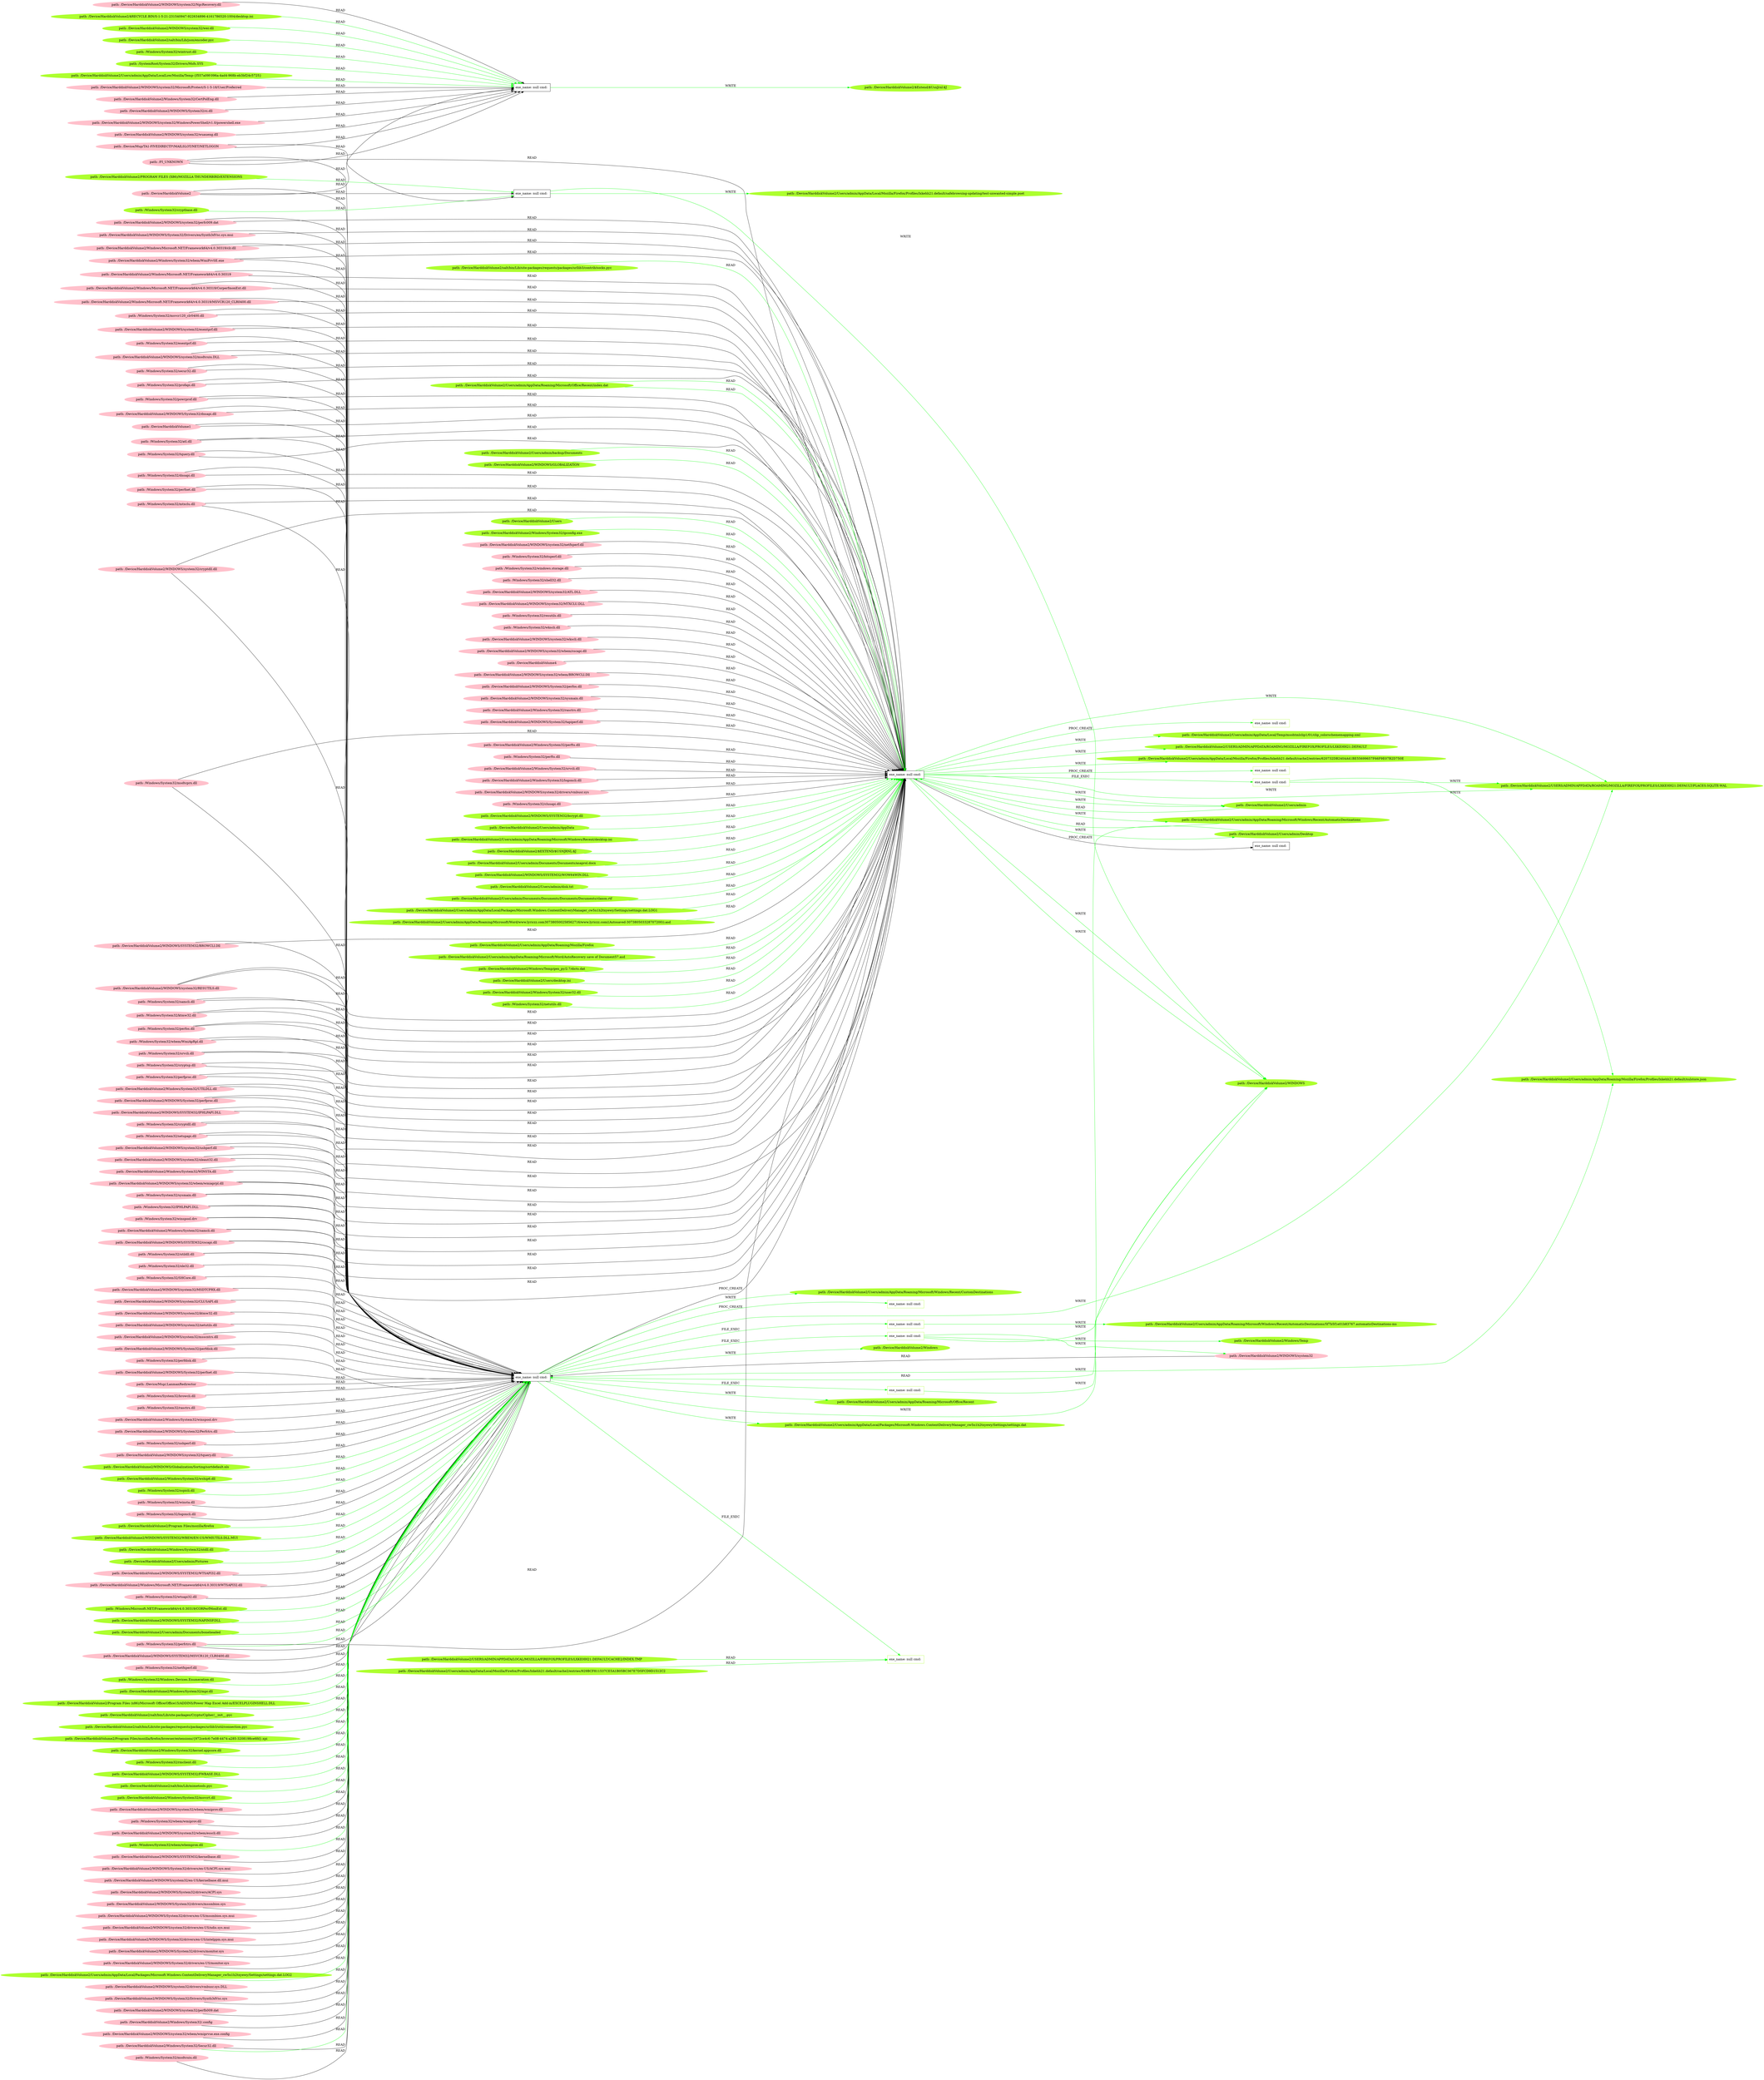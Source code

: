 digraph {
	rankdir=LR
	28 [label="exe_name: null cmd: " color=black shape=box style=solid]
	402 [label="exe_name: null cmd: " color=greenyellow shape=box style=solid]
	28 -> 402 [label=FILE_EXEC color=green]
	28 [label="exe_name: null cmd: " color=black shape=box style=solid]
	423 [label="exe_name: null cmd: " color=greenyellow shape=box style=solid]
	28 -> 423 [label=FILE_EXEC color=green]
	28 [label="exe_name: null cmd: " color=black shape=box style=solid]
	436 [label="exe_name: null cmd: " color=greenyellow shape=box style=solid]
	28 -> 436 [label=FILE_EXEC color=green]
	28 [label="exe_name: null cmd: " color=black shape=box style=solid]
	438 [label="exe_name: null cmd: " color=greenyellow shape=box style=solid]
	28 -> 438 [label=FILE_EXEC color=green]
	0 [label="exe_name: null cmd: " color=black shape=box style=solid]
	485 [label="exe_name: null cmd: " color=greenyellow shape=box style=solid]
	0 -> 485 [label=FILE_EXEC color=green]
	451 [label="path: /Device/HarddiskVolume2/Users/desktop.ini" color=greenyellow shape=oval style=filled]
	0 [label="exe_name: null cmd: " color=black shape=box style=solid]
	451 -> 0 [label=READ color=green]
	428 [label="path: /Device/HarddiskVolume2/WINDOWS/SYSTEM32/NAPINSP.DLL" color=greenyellow shape=oval style=filled]
	28 [label="exe_name: null cmd: " color=black shape=box style=solid]
	428 -> 28 [label=READ color=green]
	454 [label="path: /Device/HarddiskVolume2/Windows/System32/user32.dll" color=greenyellow shape=oval style=filled]
	0 [label="exe_name: null cmd: " color=black shape=box style=solid]
	454 -> 0 [label=READ color=green]
	473 [label="path: /Windows/System32/netutils.dll" color=greenyellow shape=oval style=filled]
	0 [label="exe_name: null cmd: " color=black shape=box style=solid]
	473 -> 0 [label=READ color=green]
	323 [label="path: /Windows/System32/perfctrs.dll" color=pink shape=oval style=filled]
	28 [label="exe_name: null cmd: " color=black shape=box style=solid]
	323 -> 28 [label=READ color=green]
	66 [label="path: /Device/HarddiskVolume2/WINDOWS/system32/wbem/wmiprov.dll" color=pink shape=oval style=filled]
	28 [label="exe_name: null cmd: " color=black shape=box style=solid]
	66 -> 28 [label=READ color=black]
	116 [label="path: /Windows/System32/wbem/wmiprov.dll" color=pink shape=oval style=filled]
	28 [label="exe_name: null cmd: " color=black shape=box style=solid]
	116 -> 28 [label=READ color=black]
	27 [label="path: /Device/HarddiskVolume2/WINDOWS/system32/wbem/esscli.dll" color=pink shape=oval style=filled]
	28 [label="exe_name: null cmd: " color=black shape=box style=solid]
	27 -> 28 [label=READ color=black]
	446 [label="path: /Windows/System32/wbem/wbemprox.dll" color=greenyellow shape=oval style=filled]
	28 [label="exe_name: null cmd: " color=black shape=box style=solid]
	446 -> 28 [label=READ color=green]
	264 [label="path: /Device/HarddiskVolume2/WINDOWS/SYSTEM32/kernelbase.dll" color=pink shape=oval style=filled]
	28 [label="exe_name: null cmd: " color=black shape=box style=solid]
	264 -> 28 [label=READ color=black]
	114 [label="path: /Device/HarddiskVolume2/WINDOWS/System32/drivers/en-US/ACPI.sys.mui" color=pink shape=oval style=filled]
	28 [label="exe_name: null cmd: " color=black shape=box style=solid]
	114 -> 28 [label=READ color=black]
	92 [label="path: /Device/HarddiskVolume2/WINDOWS/system32/en-US/kernelbase.dll.mui" color=pink shape=oval style=filled]
	28 [label="exe_name: null cmd: " color=black shape=box style=solid]
	92 -> 28 [label=READ color=black]
	143 [label="path: /Device/HarddiskVolume2/WINDOWS/System32/drivers/ACPI.sys" color=pink shape=oval style=filled]
	28 [label="exe_name: null cmd: " color=black shape=box style=solid]
	143 -> 28 [label=READ color=black]
	110 [label="path: /Device/HarddiskVolume2/WINDOWS/System32/drivers/mssmbios.sys" color=pink shape=oval style=filled]
	28 [label="exe_name: null cmd: " color=black shape=box style=solid]
	110 -> 28 [label=READ color=black]
	29 [label="path: /Device/HarddiskVolume2/WINDOWS/System32/drivers/en-US/mssmbios.sys.mui" color=pink shape=oval style=filled]
	28 [label="exe_name: null cmd: " color=black shape=box style=solid]
	29 -> 28 [label=READ color=black]
	69 [label="path: /Device/HarddiskVolume2/WINDOWS/system32/drivers/en-US/ndis.sys.mui" color=pink shape=oval style=filled]
	28 [label="exe_name: null cmd: " color=black shape=box style=solid]
	69 -> 28 [label=READ color=black]
	112 [label="path: /Device/HarddiskVolume2/WINDOWS/System32/drivers/en-US/intelppm.sys.mui" color=pink shape=oval style=filled]
	28 [label="exe_name: null cmd: " color=black shape=box style=solid]
	112 -> 28 [label=READ color=black]
	96 [label="path: /Device/HarddiskVolume2/WINDOWS/System32/drivers/monitor.sys" color=pink shape=oval style=filled]
	28 [label="exe_name: null cmd: " color=black shape=box style=solid]
	96 -> 28 [label=READ color=black]
	59 [label="path: /Device/HarddiskVolume2/WINDOWS/System32/drivers/en-US/monitor.sys" color=pink shape=oval style=filled]
	28 [label="exe_name: null cmd: " color=black shape=box style=solid]
	59 -> 28 [label=READ color=black]
	335 [label="path: /Device/HarddiskVolume2/WINDOWS/system32/Microsoft/Protect/S-1-5-18/User/Preferred" color=pink shape=oval style=filled]
	141 [label="exe_name: null cmd: " color=black shape=box style=solid]
	335 -> 141 [label=READ color=black]
	407 [label="path: /Device/HarddiskVolume2/Users/admin/AppData/Local/Packages/Microsoft.Windows.ContentDeliveryManager_cw5n1h2txyewy/Settings/settings.dat.LOG2" color=greenyellow shape=oval style=filled]
	28 [label="exe_name: null cmd: " color=black shape=box style=solid]
	407 -> 28 [label=READ color=green]
	255 [label="path: /Device/HarddiskVolume2/WINDOWS/system32/drivers/vmbusr.sys.DLL" color=pink shape=oval style=filled]
	28 [label="exe_name: null cmd: " color=black shape=box style=solid]
	255 -> 28 [label=READ color=black]
	215 [label="path: /Device/HarddiskVolume2/WINDOWS/system32" color=pink shape=oval style=filled]
	28 [label="exe_name: null cmd: " color=black shape=box style=solid]
	215 -> 28 [label=READ color=black]
	244 [label="path: /Device/HarddiskVolume2/WINDOWS/system32/perfc009.dat" color=pink shape=oval style=filled]
	28 [label="exe_name: null cmd: " color=black shape=box style=solid]
	244 -> 28 [label=READ color=black]
	266 [label="path: /Device/HarddiskVolume2/WINDOWS/System32/Drivers/Synth3dVsc.sys" color=pink shape=oval style=filled]
	28 [label="exe_name: null cmd: " color=black shape=box style=solid]
	266 -> 28 [label=READ color=black]
	315 [label="path: /Device/HarddiskVolume2/WINDOWS/system32/perfh009.dat" color=pink shape=oval style=filled]
	28 [label="exe_name: null cmd: " color=black shape=box style=solid]
	315 -> 28 [label=READ color=black]
	345 [label="path: /Device/HarddiskVolume2/WINDOWS/System32/Drivers/en/Synth3dVsc.sys.mui" color=pink shape=oval style=filled]
	28 [label="exe_name: null cmd: " color=black shape=box style=solid]
	345 -> 28 [label=READ color=black]
	179 [label="path: /Windows/System32/netfxperf.dll" color=pink shape=oval style=filled]
	28 [label="exe_name: null cmd: " color=black shape=box style=solid]
	179 -> 28 [label=READ color=black]
	340 [label="path: /Device/HarddiskVolume2/Windows/System32/.config" color=pink shape=oval style=filled]
	28 [label="exe_name: null cmd: " color=black shape=box style=solid]
	340 -> 28 [label=READ color=black]
	152 [label="path: /Device/HarddiskVolume2/Windows/Microsoft.NET/Framework64/v4.0.30319/clr.dll" color=pink shape=oval style=filled]
	28 [label="exe_name: null cmd: " color=black shape=box style=solid]
	152 -> 28 [label=READ color=black]
	164 [label="path: /Device/HarddiskVolume2/Windows/System32/wbem/WmiPrvSE.exe" color=pink shape=oval style=filled]
	28 [label="exe_name: null cmd: " color=black shape=box style=solid]
	164 -> 28 [label=READ color=black]
	276 [label="path: /Device/HarddiskVolume2/WINDOWS/system32/wbem/wmiprvse.exe.config" color=pink shape=oval style=filled]
	28 [label="exe_name: null cmd: " color=black shape=box style=solid]
	276 -> 28 [label=READ color=black]
	291 [label="path: /Device/HarddiskVolume2/Windows/Microsoft.NET/Framework64/v4.0.30319" color=pink shape=oval style=filled]
	28 [label="exe_name: null cmd: " color=black shape=box style=solid]
	291 -> 28 [label=READ color=black]
	352 [label="path: /Device/HarddiskVolume2/Windows/Microsoft.NET/Framework64/v4.0.30319/CorperfmonExt.dll" color=pink shape=oval style=filled]
	28 [label="exe_name: null cmd: " color=black shape=box style=solid]
	352 -> 28 [label=READ color=black]
	158 [label="path: /Device/HarddiskVolume2/WINDOWS/SYSTEM32/MSVCR120_CLR0400.dll" color=pink shape=oval style=filled]
	28 [label="exe_name: null cmd: " color=black shape=box style=solid]
	158 -> 28 [label=READ color=black]
	198 [label="path: /Device/HarddiskVolume2/Windows/Microsoft.NET/Framework64/v4.0.30319/MSVCR120_CLR0400.dll" color=pink shape=oval style=filled]
	28 [label="exe_name: null cmd: " color=black shape=box style=solid]
	198 -> 28 [label=READ color=black]
	170 [label="path: /Windows/System32/msvcr120_clr0400.dll" color=pink shape=oval style=filled]
	28 [label="exe_name: null cmd: " color=black shape=box style=solid]
	170 -> 28 [label=READ color=black]
	356 [label="path: /Device/HarddiskVolume2/WINDOWS/system32/esentprf.dll" color=pink shape=oval style=filled]
	28 [label="exe_name: null cmd: " color=black shape=box style=solid]
	356 -> 28 [label=READ color=black]
	202 [label="path: /Windows/System32/esentprf.dll" color=pink shape=oval style=filled]
	28 [label="exe_name: null cmd: " color=black shape=box style=solid]
	202 -> 28 [label=READ color=black]
	354 [label="path: /Device/HarddiskVolume2/Windows/System32/Secur32.dll" color=pink shape=oval style=filled]
	28 [label="exe_name: null cmd: " color=black shape=box style=solid]
	354 -> 28 [label=READ color=black]
	230 [label="path: /Windows/System32/msdtcuiu.dll" color=pink shape=oval style=filled]
	28 [label="exe_name: null cmd: " color=black shape=box style=solid]
	230 -> 28 [label=READ color=black]
	381 [label="path: /Device/HarddiskVolume2/WINDOWS/system32/msdtcuiu.DLL" color=pink shape=oval style=filled]
	28 [label="exe_name: null cmd: " color=black shape=box style=solid]
	381 -> 28 [label=READ color=black]
	383 [label="path: /Windows/System32/secur32.dll" color=pink shape=oval style=filled]
	28 [label="exe_name: null cmd: " color=black shape=box style=solid]
	383 -> 28 [label=READ color=black]
	223 [label="path: /Windows/System32/ole32.dll" color=pink shape=oval style=filled]
	28 [label="exe_name: null cmd: " color=black shape=box style=solid]
	223 -> 28 [label=READ color=black]
	194 [label="path: /Windows/System32/profapi.dll" color=pink shape=oval style=filled]
	28 [label="exe_name: null cmd: " color=black shape=box style=solid]
	194 -> 28 [label=READ color=black]
	218 [label="path: /Windows/System32/powrprof.dll" color=pink shape=oval style=filled]
	28 [label="exe_name: null cmd: " color=black shape=box style=solid]
	218 -> 28 [label=READ color=black]
	228 [label="path: /Windows/System32/SHCore.dll" color=pink shape=oval style=filled]
	28 [label="exe_name: null cmd: " color=black shape=box style=solid]
	228 -> 28 [label=READ color=black]
	302 [label="path: /Device/HarddiskVolume2/WINDOWS/System32/dnsapi.dll" color=pink shape=oval style=filled]
	28 [label="exe_name: null cmd: " color=black shape=box style=solid]
	302 -> 28 [label=READ color=black]
	180 [label="path: /Windows/System32/atl.dll" color=pink shape=oval style=filled]
	28 [label="exe_name: null cmd: " color=black shape=box style=solid]
	180 -> 28 [label=READ color=black]
	250 [label="path: /Windows/System32/dnsapi.dll" color=pink shape=oval style=filled]
	28 [label="exe_name: null cmd: " color=black shape=box style=solid]
	250 -> 28 [label=READ color=black]
	188 [label="path: /Windows/System32/mtxclu.dll" color=pink shape=oval style=filled]
	28 [label="exe_name: null cmd: " color=black shape=box style=solid]
	188 -> 28 [label=READ color=black]
	273 [label="path: /Device/HarddiskVolume2/WINDOWS/system32/MSDTCPRX.dll" color=pink shape=oval style=filled]
	28 [label="exe_name: null cmd: " color=black shape=box style=solid]
	273 -> 28 [label=READ color=black]
	295 [label="path: /Windows/System32/msdtcprx.dll" color=pink shape=oval style=filled]
	28 [label="exe_name: null cmd: " color=black shape=box style=solid]
	295 -> 28 [label=READ color=black]
	161 [label="path: /Device/HarddiskVolume2/WINDOWS/system32/CLUSAPI.dll" color=pink shape=oval style=filled]
	28 [label="exe_name: null cmd: " color=black shape=box style=solid]
	161 -> 28 [label=READ color=black]
	220 [label="path: /Device/HarddiskVolume2/WINDOWS/system32/ktmw32.dll" color=pink shape=oval style=filled]
	28 [label="exe_name: null cmd: " color=black shape=box style=solid]
	220 -> 28 [label=READ color=black]
	287 [label="path: /Device/HarddiskVolume2/WINDOWS/system32/RESUTILS.dll" color=pink shape=oval style=filled]
	28 [label="exe_name: null cmd: " color=black shape=box style=solid]
	287 -> 28 [label=READ color=black]
	182 [label="path: /Windows/System32/ktmw32.dll" color=pink shape=oval style=filled]
	28 [label="exe_name: null cmd: " color=black shape=box style=solid]
	182 -> 28 [label=READ color=black]
	204 [label="path: /Windows/System32/cryptsp.dll" color=pink shape=oval style=filled]
	28 [label="exe_name: null cmd: " color=black shape=box style=solid]
	204 -> 28 [label=READ color=black]
	347 [label="path: /Device/HarddiskVolume2/WINDOWS/SYSTEM32/IPHLPAPI.DLL" color=pink shape=oval style=filled]
	28 [label="exe_name: null cmd: " color=black shape=box style=solid]
	347 -> 28 [label=READ color=black]
	172 [label="path: /Device/HarddiskVolume2/WINDOWS/system32/oleaut32.dll" color=pink shape=oval style=filled]
	28 [label="exe_name: null cmd: " color=black shape=box style=solid]
	172 -> 28 [label=READ color=black]
	236 [label="path: /Windows/System32/IPHLPAPI.DLL" color=pink shape=oval style=filled]
	28 [label="exe_name: null cmd: " color=black shape=box style=solid]
	236 -> 28 [label=READ color=black]
	258 [label="path: /Device/HarddiskVolume2/WINDOWS/SYSTEM32/cscapi.dll" color=pink shape=oval style=filled]
	28 [label="exe_name: null cmd: " color=black shape=box style=solid]
	258 -> 28 [label=READ color=black]
	253 [label="path: /Device/HarddiskVolume2/WINDOWS/system32/netutils.dll" color=pink shape=oval style=filled]
	28 [label="exe_name: null cmd: " color=black shape=box style=solid]
	253 -> 28 [label=READ color=black]
	280 [label="path: /Device/HarddiskVolume2/WINDOWS/system32/msscntrs.dll" color=pink shape=oval style=filled]
	28 [label="exe_name: null cmd: " color=black shape=box style=solid]
	280 -> 28 [label=READ color=black]
	305 [label="path: /Device/HarddiskVolume2/WINDOWS/System32/perfdisk.dll" color=pink shape=oval style=filled]
	28 [label="exe_name: null cmd: " color=black shape=box style=solid]
	305 -> 28 [label=READ color=black]
	378 [label="path: /Windows/System32/perfdisk.dll" color=pink shape=oval style=filled]
	28 [label="exe_name: null cmd: " color=black shape=box style=solid]
	378 -> 28 [label=READ color=black]
	307 [label="path: /Device/HarddiskVolume1" color=pink shape=oval style=filled]
	28 [label="exe_name: null cmd: " color=black shape=box style=solid]
	307 -> 28 [label=READ color=black]
	297 [label="path: /Device/HarddiskVolume2" color=pink shape=oval style=filled]
	28 [label="exe_name: null cmd: " color=black shape=box style=solid]
	297 -> 28 [label=READ color=black]
	318 [label="path: /Device/HarddiskVolume2/WINDOWS/System32/perfnet.dll" color=pink shape=oval style=filled]
	28 [label="exe_name: null cmd: " color=black shape=box style=solid]
	318 -> 28 [label=READ color=black]
	176 [label="path: /Windows/System32/perfnet.dll" color=pink shape=oval style=filled]
	28 [label="exe_name: null cmd: " color=black shape=box style=solid]
	176 -> 28 [label=READ color=black]
	343 [label="path: /Device/Mup/;LanmanRedirector" color=pink shape=oval style=filled]
	28 [label="exe_name: null cmd: " color=black shape=box style=solid]
	343 -> 28 [label=READ color=black]
	365 [label="path: /FI_UNKNOWN" color=pink shape=oval style=filled]
	28 [label="exe_name: null cmd: " color=black shape=box style=solid]
	365 -> 28 [label=READ color=black]
	387 [label="path: /Device/HarddiskVolume2/WINDOWS/SYSTEM32/BROWCLI.Dll" color=pink shape=oval style=filled]
	28 [label="exe_name: null cmd: " color=black shape=box style=solid]
	387 -> 28 [label=READ color=black]
	325 [label="path: /Windows/System32/browcli.dll" color=pink shape=oval style=filled]
	28 [label="exe_name: null cmd: " color=black shape=box style=solid]
	325 -> 28 [label=READ color=black]
	289 [label="path: /Windows/System32/perfos.dll" color=pink shape=oval style=filled]
	28 [label="exe_name: null cmd: " color=black shape=box style=solid]
	289 -> 28 [label=READ color=black]
	226 [label="path: /Windows/System32/perfproc.dll" color=pink shape=oval style=filled]
	28 [label="exe_name: null cmd: " color=black shape=box style=solid]
	226 -> 28 [label=READ color=black]
	371 [label="path: /Device/HarddiskVolume2/WINDOWS/System32/perfproc.dll" color=pink shape=oval style=filled]
	28 [label="exe_name: null cmd: " color=black shape=box style=solid]
	371 -> 28 [label=READ color=black]
	262 [label="path: /Windows/System32/sysmain.dll" color=pink shape=oval style=filled]
	28 [label="exe_name: null cmd: " color=black shape=box style=solid]
	262 -> 28 [label=READ color=black]
	249 [label="path: /Windows/System32/rasctrs.dll" color=pink shape=oval style=filled]
	28 [label="exe_name: null cmd: " color=black shape=box style=solid]
	249 -> 28 [label=READ color=black]
	242 [label="path: /Device/HarddiskVolume2/Windows/System32/winspool.drv" color=pink shape=oval style=filled]
	28 [label="exe_name: null cmd: " color=black shape=box style=solid]
	242 -> 28 [label=READ color=black]
	238 [label="path: /Windows/System32/winspool.drv" color=pink shape=oval style=filled]
	28 [label="exe_name: null cmd: " color=black shape=box style=solid]
	238 -> 28 [label=READ color=black]
	208 [label="path: /Device/HarddiskVolume2/WINDOWS/System32/Perfctrs.dll" color=pink shape=oval style=filled]
	28 [label="exe_name: null cmd: " color=black shape=box style=solid]
	208 -> 28 [label=READ color=black]
	323 [label="path: /Windows/System32/perfctrs.dll" color=pink shape=oval style=filled]
	28 [label="exe_name: null cmd: " color=black shape=box style=solid]
	323 -> 28 [label=READ color=black]
	190 [label="path: /Device/HarddiskVolume2/Windows/System32/UTILDLL.dll" color=pink shape=oval style=filled]
	28 [label="exe_name: null cmd: " color=black shape=box style=solid]
	190 -> 28 [label=READ color=black]
	210 [label="path: /Windows/System32/setupapi.dll" color=pink shape=oval style=filled]
	28 [label="exe_name: null cmd: " color=black shape=box style=solid]
	210 -> 28 [label=READ color=black]
	341 [label="path: /Windows/System32/utildll.dll" color=pink shape=oval style=filled]
	28 [label="exe_name: null cmd: " color=black shape=box style=solid]
	341 -> 28 [label=READ color=black]
	283 [label="path: /Windows/System32/srvcli.dll" color=pink shape=oval style=filled]
	28 [label="exe_name: null cmd: " color=black shape=box style=solid]
	283 -> 28 [label=READ color=black]
	174 [label="path: /Windows/System32/usbperf.dll" color=pink shape=oval style=filled]
	28 [label="exe_name: null cmd: " color=black shape=box style=solid]
	174 -> 28 [label=READ color=black]
	309 [label="path: /Device/HarddiskVolume2/WINDOWS/system32/usbperf.dll" color=pink shape=oval style=filled]
	28 [label="exe_name: null cmd: " color=black shape=box style=solid]
	309 -> 28 [label=READ color=black]
	166 [label="path: /Windows/System32/wbem/WmiApRpl.dll" color=pink shape=oval style=filled]
	28 [label="exe_name: null cmd: " color=black shape=box style=solid]
	166 -> 28 [label=READ color=black]
	168 [label="path: /Device/HarddiskVolume2/WINDOWS/system32/wbem/wmiaprpl.dll" color=pink shape=oval style=filled]
	28 [label="exe_name: null cmd: " color=black shape=box style=solid]
	168 -> 28 [label=READ color=black]
	163 [label="path: /Device/HarddiskVolume2/WINDOWS/system32/tquery.dll" color=pink shape=oval style=filled]
	28 [label="exe_name: null cmd: " color=black shape=box style=solid]
	163 -> 28 [label=READ color=black]
	360 [label="path: /Windows/System32/tquery.dll" color=pink shape=oval style=filled]
	28 [label="exe_name: null cmd: " color=black shape=box style=solid]
	360 -> 28 [label=READ color=black]
	28 [label="exe_name: null cmd: " color=black shape=box style=solid]
	422 [label="path: /Device/HarddiskVolume2/Users/admin/AppData/Local/Packages/Microsoft.Windows.ContentDeliveryManager_cw5n1h2txyewy/Settings/settings.dat" color=greenyellow shape=oval style=filled]
	28 -> 422 [label=WRITE color=green]
	449 [label="path: /Device/HarddiskVolume2/Users/admin/backup/Documents" color=greenyellow shape=oval style=filled]
	0 [label="exe_name: null cmd: " color=black shape=box style=solid]
	449 -> 0 [label=READ color=green]
	479 [label="path: /Device/HarddiskVolume2/WINDOWS/GLOBALIZATION" color=greenyellow shape=oval style=filled]
	0 [label="exe_name: null cmd: " color=black shape=box style=solid]
	479 -> 0 [label=READ color=green]
	426 [label="path: /Device/HarddiskVolume2/WINDOWS/Globalization/Sorting/sortdefault.nls" color=greenyellow shape=oval style=filled]
	28 [label="exe_name: null cmd: " color=black shape=box style=solid]
	426 -> 28 [label=READ color=green]
	297 [label="path: /Device/HarddiskVolume2" color=pink shape=oval style=filled]
	141 [label="exe_name: null cmd: " color=black shape=box style=solid]
	297 -> 141 [label=READ color=black]
	445 [label="path: /Device/HarddiskVolume2/Windows/System32/wship6.dll" color=greenyellow shape=oval style=filled]
	28 [label="exe_name: null cmd: " color=black shape=box style=solid]
	445 -> 28 [label=READ color=green]
	418 [label="path: /Device/HarddiskVolume2/Users/admin/Desktop" color=greenyellow shape=oval style=filled]
	28 [label="exe_name: null cmd: " color=black shape=box style=solid]
	418 -> 28 [label=READ color=green]
	421 [label="path: /Windows/System32/sspicli.dll" color=greenyellow shape=oval style=filled]
	28 [label="exe_name: null cmd: " color=black shape=box style=solid]
	421 -> 28 [label=READ color=green]
	50 [label="path: /Device/HarddiskVolume2/Windows/System32/CertPolEng.dll" color=pink shape=oval style=filled]
	141 [label="exe_name: null cmd: " color=black shape=box style=solid]
	50 -> 141 [label=READ color=black]
	34 [label="path: /Device/HarddiskVolume2/WINDOWS/System32/ci.dll" color=pink shape=oval style=filled]
	141 [label="exe_name: null cmd: " color=black shape=box style=solid]
	34 -> 141 [label=READ color=black]
	31 [label="path: /Device/HarddiskVolume2/WINDOWS/system32/WindowsPowerShell/v1.0/powershell.exe" color=pink shape=oval style=filled]
	141 [label="exe_name: null cmd: " color=black shape=box style=solid]
	31 -> 141 [label=READ color=black]
	39 [label="path: /Device/HarddiskVolume2/WINDOWS/system32/wuaueng.dll" color=pink shape=oval style=filled]
	141 [label="exe_name: null cmd: " color=black shape=box style=solid]
	39 -> 141 [label=READ color=black]
	38 [label="path: /Device/HarddiskVolume2/WINDOWS/system32/NgcRecovery.dll" color=pink shape=oval style=filled]
	141 [label="exe_name: null cmd: " color=black shape=box style=solid]
	38 -> 141 [label=READ color=black]
	349 [label="path: /Device/Mup/TA1-FIVEDIRECTI*/MAILSLOT/NET/NETLOGON" color=pink shape=oval style=filled]
	141 [label="exe_name: null cmd: " color=black shape=box style=solid]
	349 -> 141 [label=READ color=black]
	365 [label="path: /FI_UNKNOWN" color=pink shape=oval style=filled]
	141 [label="exe_name: null cmd: " color=black shape=box style=solid]
	365 -> 141 [label=READ color=black]
	354 [label="path: /Device/HarddiskVolume2/Windows/System32/Secur32.dll" color=pink shape=oval style=filled]
	28 [label="exe_name: null cmd: " color=black shape=box style=solid]
	354 -> 28 [label=READ color=green]
	240 [label="path: /Device/HarddiskVolume2/Windows/System32/WINSTA.dll" color=pink shape=oval style=filled]
	28 [label="exe_name: null cmd: " color=black shape=box style=solid]
	240 -> 28 [label=READ color=black]
	186 [label="path: /Windows/System32/winsta.dll" color=pink shape=oval style=filled]
	28 [label="exe_name: null cmd: " color=black shape=box style=solid]
	186 -> 28 [label=READ color=black]
	184 [label="path: /Device/HarddiskVolume2/Windows/System32/samcli.dll" color=pink shape=oval style=filled]
	28 [label="exe_name: null cmd: " color=black shape=box style=solid]
	184 -> 28 [label=READ color=black]
	358 [label="path: /Windows/System32/samcli.dll" color=pink shape=oval style=filled]
	28 [label="exe_name: null cmd: " color=black shape=box style=solid]
	358 -> 28 [label=READ color=black]
	374 [label="path: /Windows/System32/logoncli.dll" color=pink shape=oval style=filled]
	28 [label="exe_name: null cmd: " color=black shape=box style=solid]
	374 -> 28 [label=READ color=black]
	200 [label="path: /Device/HarddiskVolume2/WINDOWS/system32/cryptdll.dll" color=pink shape=oval style=filled]
	28 [label="exe_name: null cmd: " color=black shape=box style=solid]
	200 -> 28 [label=READ color=black]
	268 [label="path: /Windows/System32/cryptdll.dll" color=pink shape=oval style=filled]
	28 [label="exe_name: null cmd: " color=black shape=box style=solid]
	268 -> 28 [label=READ color=black]
	391 [label="path: /Device/HarddiskVolume2/$RECYCLE.BIN/S-1-5-21-231540947-922634896-4161786520-1004/desktop.ini" color=greenyellow shape=oval style=filled]
	141 [label="exe_name: null cmd: " color=black shape=box style=solid]
	391 -> 141 [label=READ color=green]
	419 [label="path: /Device/HarddiskVolume2/Program Files/mozilla/firefox" color=greenyellow shape=oval style=filled]
	28 [label="exe_name: null cmd: " color=black shape=box style=solid]
	419 -> 28 [label=READ color=green]
	297 [label="path: /Device/HarddiskVolume2" color=pink shape=oval style=filled]
	145 [label="exe_name: null cmd: " color=black shape=box style=solid]
	297 -> 145 [label=READ color=black]
	455 [label="path: /Device/HarddiskVolume2/Users" color=greenyellow shape=oval style=filled]
	0 [label="exe_name: null cmd: " color=black shape=box style=solid]
	455 -> 0 [label=READ color=green]
	405 [label="path: /Device/HarddiskVolume2/WINDOWS/SYSTEM32/WBEM/EN-US/WMIUTILS.DLL.MUI" color=greenyellow shape=oval style=filled]
	28 [label="exe_name: null cmd: " color=black shape=box style=solid]
	405 -> 28 [label=READ color=green]
	349 [label="path: /Device/Mup/TA1-FIVEDIRECTI*/MAILSLOT/NET/NETLOGON" color=pink shape=oval style=filled]
	145 [label="exe_name: null cmd: " color=black shape=box style=solid]
	349 -> 145 [label=READ color=black]
	390 [label="path: /Device/HarddiskVolume2/Users/admin" color=greenyellow shape=oval style=filled]
	0 [label="exe_name: null cmd: " color=black shape=box style=solid]
	390 -> 0 [label=READ color=green]
	433 [label="path: /Device/HarddiskVolume2/Windows/System32/ntdll.dll" color=greenyellow shape=oval style=filled]
	28 [label="exe_name: null cmd: " color=black shape=box style=solid]
	433 -> 28 [label=READ color=green]
	444 [label="path: /Device/HarddiskVolume2/Users/admin/Pictures" color=greenyellow shape=oval style=filled]
	28 [label="exe_name: null cmd: " color=black shape=box style=solid]
	444 -> 28 [label=READ color=green]
	7 [label="path: /Device/HarddiskVolume2/WINDOWS/SYSTEM32/WTSAPI32.dll" color=pink shape=oval style=filled]
	28 [label="exe_name: null cmd: " color=black shape=box style=solid]
	7 -> 28 [label=READ color=black]
	49 [label="path: /Device/HarddiskVolume2/Windows/Microsoft.NET/Framework64/v4.0.30319/WTSAPI32.dll" color=pink shape=oval style=filled]
	28 [label="exe_name: null cmd: " color=black shape=box style=solid]
	49 -> 28 [label=READ color=black]
	62 [label="path: /Windows/System32/wtsapi32.dll" color=pink shape=oval style=filled]
	28 [label="exe_name: null cmd: " color=black shape=box style=solid]
	62 -> 28 [label=READ color=black]
	28 [label="exe_name: null cmd: " color=black shape=box style=solid]
	0 [label="exe_name: null cmd: " color=black shape=box style=solid]
	28 -> 0 [label=PROC_CREATE color=black]
	467 [label="path: /Device/HarddiskVolume2/Windows/System32/ipconfig.exe" color=greenyellow shape=oval style=filled]
	0 [label="exe_name: null cmd: " color=black shape=box style=solid]
	467 -> 0 [label=READ color=green]
	480 [label="path: /Device/HarddiskVolume2/Users/admin/AppData/Roaming/Microsoft/Windows/Recent/AutomaticDestinations" color=greenyellow shape=oval style=filled]
	0 [label="exe_name: null cmd: " color=black shape=box style=solid]
	480 -> 0 [label=READ color=green]
	365 [label="path: /FI_UNKNOWN" color=pink shape=oval style=filled]
	0 [label="exe_name: null cmd: " color=black shape=box style=solid]
	365 -> 0 [label=READ color=black]
	371 [label="path: /Device/HarddiskVolume2/WINDOWS/System32/perfproc.dll" color=pink shape=oval style=filled]
	0 [label="exe_name: null cmd: " color=black shape=box style=solid]
	371 -> 0 [label=READ color=black]
	226 [label="path: /Windows/System32/perfproc.dll" color=pink shape=oval style=filled]
	0 [label="exe_name: null cmd: " color=black shape=box style=solid]
	226 -> 0 [label=READ color=black]
	154 [label="path: /Device/HarddiskVolume2/WINDOWS/system32/netfxperf.dll" color=pink shape=oval style=filled]
	0 [label="exe_name: null cmd: " color=black shape=box style=solid]
	154 -> 0 [label=READ color=black]
	152 [label="path: /Device/HarddiskVolume2/Windows/Microsoft.NET/Framework64/v4.0.30319/clr.dll" color=pink shape=oval style=filled]
	0 [label="exe_name: null cmd: " color=black shape=box style=solid]
	152 -> 0 [label=READ color=black]
	164 [label="path: /Device/HarddiskVolume2/Windows/System32/wbem/WmiPrvSE.exe" color=pink shape=oval style=filled]
	0 [label="exe_name: null cmd: " color=black shape=box style=solid]
	164 -> 0 [label=READ color=black]
	291 [label="path: /Device/HarddiskVolume2/Windows/Microsoft.NET/Framework64/v4.0.30319" color=pink shape=oval style=filled]
	0 [label="exe_name: null cmd: " color=black shape=box style=solid]
	291 -> 0 [label=READ color=black]
	386 [label="path: /Windows/System32/bitsperf.dll" color=pink shape=oval style=filled]
	0 [label="exe_name: null cmd: " color=black shape=box style=solid]
	386 -> 0 [label=READ color=black]
	202 [label="path: /Windows/System32/esentprf.dll" color=pink shape=oval style=filled]
	0 [label="exe_name: null cmd: " color=black shape=box style=solid]
	202 -> 0 [label=READ color=black]
	356 [label="path: /Device/HarddiskVolume2/WINDOWS/system32/esentprf.dll" color=pink shape=oval style=filled]
	0 [label="exe_name: null cmd: " color=black shape=box style=solid]
	356 -> 0 [label=READ color=black]
	381 [label="path: /Device/HarddiskVolume2/WINDOWS/system32/msdtcuiu.DLL" color=pink shape=oval style=filled]
	0 [label="exe_name: null cmd: " color=black shape=box style=solid]
	381 -> 0 [label=READ color=black]
	383 [label="path: /Windows/System32/secur32.dll" color=pink shape=oval style=filled]
	0 [label="exe_name: null cmd: " color=black shape=box style=solid]
	383 -> 0 [label=READ color=black]
	157 [label="path: /Windows/System32/windows.storage.dll" color=pink shape=oval style=filled]
	0 [label="exe_name: null cmd: " color=black shape=box style=solid]
	157 -> 0 [label=READ color=black]
	213 [label="path: /Windows/System32/shell32.dll" color=pink shape=oval style=filled]
	0 [label="exe_name: null cmd: " color=black shape=box style=solid]
	213 -> 0 [label=READ color=black]
	194 [label="path: /Windows/System32/profapi.dll" color=pink shape=oval style=filled]
	0 [label="exe_name: null cmd: " color=black shape=box style=solid]
	194 -> 0 [label=READ color=black]
	218 [label="path: /Windows/System32/powrprof.dll" color=pink shape=oval style=filled]
	0 [label="exe_name: null cmd: " color=black shape=box style=solid]
	218 -> 0 [label=READ color=black]
	302 [label="path: /Device/HarddiskVolume2/WINDOWS/System32/dnsapi.dll" color=pink shape=oval style=filled]
	0 [label="exe_name: null cmd: " color=black shape=box style=solid]
	302 -> 0 [label=READ color=black]
	234 [label="path: /Device/HarddiskVolume2/WINDOWS/system32/ATL.DLL" color=pink shape=oval style=filled]
	0 [label="exe_name: null cmd: " color=black shape=box style=solid]
	234 -> 0 [label=READ color=black]
	250 [label="path: /Windows/System32/dnsapi.dll" color=pink shape=oval style=filled]
	0 [label="exe_name: null cmd: " color=black shape=box style=solid]
	250 -> 0 [label=READ color=black]
	180 [label="path: /Windows/System32/atl.dll" color=pink shape=oval style=filled]
	0 [label="exe_name: null cmd: " color=black shape=box style=solid]
	180 -> 0 [label=READ color=black]
	188 [label="path: /Windows/System32/mtxclu.dll" color=pink shape=oval style=filled]
	0 [label="exe_name: null cmd: " color=black shape=box style=solid]
	188 -> 0 [label=READ color=black]
	193 [label="path: /Device/HarddiskVolume2/WINDOWS/system32/MTXCLU.DLL" color=pink shape=oval style=filled]
	0 [label="exe_name: null cmd: " color=black shape=box style=solid]
	193 -> 0 [label=READ color=black]
	295 [label="path: /Windows/System32/msdtcprx.dll" color=pink shape=oval style=filled]
	0 [label="exe_name: null cmd: " color=black shape=box style=solid]
	295 -> 0 [label=READ color=black]
	287 [label="path: /Device/HarddiskVolume2/WINDOWS/system32/RESUTILS.dll" color=pink shape=oval style=filled]
	0 [label="exe_name: null cmd: " color=black shape=box style=solid]
	287 -> 0 [label=READ color=black]
	319 [label="path: /Windows/System32/resutils.dll" color=pink shape=oval style=filled]
	0 [label="exe_name: null cmd: " color=black shape=box style=solid]
	319 -> 0 [label=READ color=black]
	236 [label="path: /Windows/System32/IPHLPAPI.DLL" color=pink shape=oval style=filled]
	0 [label="exe_name: null cmd: " color=black shape=box style=solid]
	236 -> 0 [label=READ color=black]
	347 [label="path: /Device/HarddiskVolume2/WINDOWS/SYSTEM32/IPHLPAPI.DLL" color=pink shape=oval style=filled]
	0 [label="exe_name: null cmd: " color=black shape=box style=solid]
	347 -> 0 [label=READ color=black]
	172 [label="path: /Device/HarddiskVolume2/WINDOWS/system32/oleaut32.dll" color=pink shape=oval style=filled]
	0 [label="exe_name: null cmd: " color=black shape=box style=solid]
	172 -> 0 [label=READ color=black]
	272 [label="path: /Windows/System32/wkscli.dll" color=pink shape=oval style=filled]
	0 [label="exe_name: null cmd: " color=black shape=box style=solid]
	272 -> 0 [label=READ color=black]
	328 [label="path: /Device/HarddiskVolume2/WINDOWS/system32/wkscli.dll" color=pink shape=oval style=filled]
	0 [label="exe_name: null cmd: " color=black shape=box style=solid]
	328 -> 0 [label=READ color=black]
	258 [label="path: /Device/HarddiskVolume2/WINDOWS/SYSTEM32/cscapi.dll" color=pink shape=oval style=filled]
	0 [label="exe_name: null cmd: " color=black shape=box style=solid]
	258 -> 0 [label=READ color=black]
	278 [label="path: /Device/HarddiskVolume2/WINDOWS/system32/wbem/cscapi.dll" color=pink shape=oval style=filled]
	0 [label="exe_name: null cmd: " color=black shape=box style=solid]
	278 -> 0 [label=READ color=black]
	307 [label="path: /Device/HarddiskVolume1" color=pink shape=oval style=filled]
	0 [label="exe_name: null cmd: " color=black shape=box style=solid]
	307 -> 0 [label=READ color=black]
	256 [label="path: /Device/HarddiskVolume4" color=pink shape=oval style=filled]
	0 [label="exe_name: null cmd: " color=black shape=box style=solid]
	256 -> 0 [label=READ color=black]
	176 [label="path: /Windows/System32/perfnet.dll" color=pink shape=oval style=filled]
	0 [label="exe_name: null cmd: " color=black shape=box style=solid]
	176 -> 0 [label=READ color=black]
	370 [label="path: /Device/HarddiskVolume2/WINDOWS/system32/wbem/BROWCLI.Dll" color=pink shape=oval style=filled]
	0 [label="exe_name: null cmd: " color=black shape=box style=solid]
	370 -> 0 [label=READ color=black]
	387 [label="path: /Device/HarddiskVolume2/WINDOWS/SYSTEM32/BROWCLI.Dll" color=pink shape=oval style=filled]
	0 [label="exe_name: null cmd: " color=black shape=box style=solid]
	387 -> 0 [label=READ color=black]
	217 [label="path: /Device/HarddiskVolume2/WINDOWS/System32/perfos.dll" color=pink shape=oval style=filled]
	0 [label="exe_name: null cmd: " color=black shape=box style=solid]
	217 -> 0 [label=READ color=black]
	289 [label="path: /Windows/System32/perfos.dll" color=pink shape=oval style=filled]
	0 [label="exe_name: null cmd: " color=black shape=box style=solid]
	289 -> 0 [label=READ color=black]
	262 [label="path: /Windows/System32/sysmain.dll" color=pink shape=oval style=filled]
	0 [label="exe_name: null cmd: " color=black shape=box style=solid]
	262 -> 0 [label=READ color=black]
	286 [label="path: /Device/HarddiskVolume2/WINDOWS/system32/sysmain.dll" color=pink shape=oval style=filled]
	0 [label="exe_name: null cmd: " color=black shape=box style=solid]
	286 -> 0 [label=READ color=black]
	321 [label="path: /Device/HarddiskVolume2/Windows/System32/rasctrs.dll" color=pink shape=oval style=filled]
	0 [label="exe_name: null cmd: " color=black shape=box style=solid]
	321 -> 0 [label=READ color=black]
	238 [label="path: /Windows/System32/winspool.drv" color=pink shape=oval style=filled]
	0 [label="exe_name: null cmd: " color=black shape=box style=solid]
	238 -> 0 [label=READ color=black]
	196 [label="path: /Device/HarddiskVolume2/WINDOWS/System32/tapiperf.dll" color=pink shape=oval style=filled]
	0 [label="exe_name: null cmd: " color=black shape=box style=solid]
	196 -> 0 [label=READ color=black]
	323 [label="path: /Windows/System32/perfctrs.dll" color=pink shape=oval style=filled]
	0 [label="exe_name: null cmd: " color=black shape=box style=solid]
	323 -> 0 [label=READ color=black]
	337 [label="path: /Device/HarddiskVolume2/Windows/System32/perfts.dll" color=pink shape=oval style=filled]
	0 [label="exe_name: null cmd: " color=black shape=box style=solid]
	337 -> 0 [label=READ color=black]
	240 [label="path: /Device/HarddiskVolume2/Windows/System32/WINSTA.dll" color=pink shape=oval style=filled]
	0 [label="exe_name: null cmd: " color=black shape=box style=solid]
	240 -> 0 [label=READ color=black]
	246 [label="path: /Windows/System32/perfts.dll" color=pink shape=oval style=filled]
	0 [label="exe_name: null cmd: " color=black shape=box style=solid]
	246 -> 0 [label=READ color=black]
	190 [label="path: /Device/HarddiskVolume2/Windows/System32/UTILDLL.dll" color=pink shape=oval style=filled]
	0 [label="exe_name: null cmd: " color=black shape=box style=solid]
	190 -> 0 [label=READ color=black]
	210 [label="path: /Windows/System32/setupapi.dll" color=pink shape=oval style=filled]
	0 [label="exe_name: null cmd: " color=black shape=box style=solid]
	210 -> 0 [label=READ color=black]
	281 [label="path: /Device/HarddiskVolume2/Windows/System32/srvcli.dll" color=pink shape=oval style=filled]
	0 [label="exe_name: null cmd: " color=black shape=box style=solid]
	281 -> 0 [label=READ color=black]
	341 [label="path: /Windows/System32/utildll.dll" color=pink shape=oval style=filled]
	0 [label="exe_name: null cmd: " color=black shape=box style=solid]
	341 -> 0 [label=READ color=black]
	184 [label="path: /Device/HarddiskVolume2/Windows/System32/samcli.dll" color=pink shape=oval style=filled]
	0 [label="exe_name: null cmd: " color=black shape=box style=solid]
	184 -> 0 [label=READ color=black]
	283 [label="path: /Windows/System32/srvcli.dll" color=pink shape=oval style=filled]
	0 [label="exe_name: null cmd: " color=black shape=box style=solid]
	283 -> 0 [label=READ color=black]
	293 [label="path: /Device/HarddiskVolume2/Windows/System32/logoncli.dll" color=pink shape=oval style=filled]
	0 [label="exe_name: null cmd: " color=black shape=box style=solid]
	293 -> 0 [label=READ color=black]
	358 [label="path: /Windows/System32/samcli.dll" color=pink shape=oval style=filled]
	0 [label="exe_name: null cmd: " color=black shape=box style=solid]
	358 -> 0 [label=READ color=black]
	309 [label="path: /Device/HarddiskVolume2/WINDOWS/system32/usbperf.dll" color=pink shape=oval style=filled]
	0 [label="exe_name: null cmd: " color=black shape=box style=solid]
	309 -> 0 [label=READ color=black]
	168 [label="path: /Device/HarddiskVolume2/WINDOWS/system32/wbem/wmiaprpl.dll" color=pink shape=oval style=filled]
	0 [label="exe_name: null cmd: " color=black shape=box style=solid]
	168 -> 0 [label=READ color=black]
	166 [label="path: /Windows/System32/wbem/WmiApRpl.dll" color=pink shape=oval style=filled]
	0 [label="exe_name: null cmd: " color=black shape=box style=solid]
	166 -> 0 [label=READ color=black]
	200 [label="path: /Device/HarddiskVolume2/WINDOWS/system32/cryptdll.dll" color=pink shape=oval style=filled]
	0 [label="exe_name: null cmd: " color=black shape=box style=solid]
	200 -> 0 [label=READ color=black]
	360 [label="path: /Windows/System32/tquery.dll" color=pink shape=oval style=filled]
	0 [label="exe_name: null cmd: " color=black shape=box style=solid]
	360 -> 0 [label=READ color=black]
	268 [label="path: /Windows/System32/cryptdll.dll" color=pink shape=oval style=filled]
	0 [label="exe_name: null cmd: " color=black shape=box style=solid]
	268 -> 0 [label=READ color=black]
	379 [label="path: /Device/HarddiskVolume2/WINDOWS/system32/drivers/vmbusr.sys" color=pink shape=oval style=filled]
	0 [label="exe_name: null cmd: " color=black shape=box style=solid]
	379 -> 0 [label=READ color=black]
	244 [label="path: /Device/HarddiskVolume2/WINDOWS/system32/perfc009.dat" color=pink shape=oval style=filled]
	0 [label="exe_name: null cmd: " color=black shape=box style=solid]
	244 -> 0 [label=READ color=black]
	345 [label="path: /Device/HarddiskVolume2/WINDOWS/System32/Drivers/en/Synth3dVsc.sys.mui" color=pink shape=oval style=filled]
	0 [label="exe_name: null cmd: " color=black shape=box style=solid]
	345 -> 0 [label=READ color=black]
	198 [label="path: /Device/HarddiskVolume2/Windows/Microsoft.NET/Framework64/v4.0.30319/MSVCR120_CLR0400.dll" color=pink shape=oval style=filled]
	0 [label="exe_name: null cmd: " color=black shape=box style=solid]
	198 -> 0 [label=READ color=black]
	352 [label="path: /Device/HarddiskVolume2/Windows/Microsoft.NET/Framework64/v4.0.30319/CorperfmonExt.dll" color=pink shape=oval style=filled]
	0 [label="exe_name: null cmd: " color=black shape=box style=solid]
	352 -> 0 [label=READ color=black]
	170 [label="path: /Windows/System32/msvcr120_clr0400.dll" color=pink shape=oval style=filled]
	0 [label="exe_name: null cmd: " color=black shape=box style=solid]
	170 -> 0 [label=READ color=black]
	232 [label="path: /Windows/System32/clusapi.dll" color=pink shape=oval style=filled]
	0 [label="exe_name: null cmd: " color=black shape=box style=solid]
	232 -> 0 [label=READ color=black]
	182 [label="path: /Windows/System32/ktmw32.dll" color=pink shape=oval style=filled]
	0 [label="exe_name: null cmd: " color=black shape=box style=solid]
	182 -> 0 [label=READ color=black]
	204 [label="path: /Windows/System32/cryptsp.dll" color=pink shape=oval style=filled]
	0 [label="exe_name: null cmd: " color=black shape=box style=solid]
	204 -> 0 [label=READ color=black]
	0 [label="exe_name: null cmd: " color=black shape=box style=solid]
	1 [label="exe_name: null cmd: " color=black shape=box style=solid]
	0 -> 1 [label=PROC_CREATE color=black]
	395 [label="path: /Device/HarddiskVolume2/WINDOWS/system32/wer.dll" color=greenyellow shape=oval style=filled]
	141 [label="exe_name: null cmd: " color=black shape=box style=solid]
	395 -> 141 [label=READ color=green]
	413 [label="path: /Windows/Microsoft.NET/Framework64/v4.0.30319/CORPerfMonExt.dll" color=greenyellow shape=oval style=filled]
	28 [label="exe_name: null cmd: " color=black shape=box style=solid]
	413 -> 28 [label=READ color=green]
	464 [label="path: /Device/HarddiskVolume2/WINDOWS/SYSTEM32/bcrypt.dll" color=greenyellow shape=oval style=filled]
	0 [label="exe_name: null cmd: " color=black shape=box style=solid]
	464 -> 0 [label=READ color=green]
	476 [label="path: /Device/HarddiskVolume2/Users/admin/AppData" color=greenyellow shape=oval style=filled]
	0 [label="exe_name: null cmd: " color=black shape=box style=solid]
	476 -> 0 [label=READ color=green]
	28 [label="exe_name: null cmd: " color=black shape=box style=solid]
	427 [label="exe_name: null cmd: " color=greenyellow shape=box style=solid]
	28 -> 427 [label=PROC_CREATE color=green]
	459 [label="path: /Device/HarddiskVolume2/Users/admin/AppData/Roaming/Microsoft/Windows/Recent/desktop.ini" color=greenyellow shape=oval style=filled]
	0 [label="exe_name: null cmd: " color=black shape=box style=solid]
	459 -> 0 [label=READ color=green]
	462 [label="path: /Device/HarddiskVolume2/$EXTEND/$USNJRNL:$J" color=greenyellow shape=oval style=filled]
	0 [label="exe_name: null cmd: " color=black shape=box style=solid]
	462 -> 0 [label=READ color=green]
	415 [label="path: /Device/HarddiskVolume2/Users/admin/Documents/boneheaded" color=greenyellow shape=oval style=filled]
	28 [label="exe_name: null cmd: " color=black shape=box style=solid]
	415 -> 28 [label=READ color=green]
	461 [label="path: /Device/HarddiskVolume2/Users/admin/Documents/Documents/asaprol.docx" color=greenyellow shape=oval style=filled]
	0 [label="exe_name: null cmd: " color=black shape=box style=solid]
	461 -> 0 [label=READ color=green]
	398 [label="path: /Device/HarddiskVolume2/PROGRAM FILES (X86)/MOZILLA THUNDERBIRD/EXTENSIONS" color=greenyellow shape=oval style=filled]
	145 [label="exe_name: null cmd: " color=black shape=box style=solid]
	398 -> 145 [label=READ color=green]
	28 [label="exe_name: null cmd: " color=black shape=box style=solid]
	412 [label="path: /Device/HarddiskVolume2/Users/admin/AppData/Roaming/Mozilla/Firefox/Profiles/lxkehh21.default/xulstore.json" color=greenyellow shape=oval style=filled]
	28 -> 412 [label=WRITE color=green]
	409 [label="path: /Windows/System32/Windows.Devices.Enumeration.dll" color=greenyellow shape=oval style=filled]
	28 [label="exe_name: null cmd: " color=black shape=box style=solid]
	409 -> 28 [label=READ color=green]
	485 [label="exe_name: null cmd: " color=greenyellow shape=box style=solid]
	414 [label="path: /Device/HarddiskVolume2/USERS/ADMIN/APPDATA/ROAMING/MOZILLA/FIREFOX/PROFILES/LXKEHH21.DEFAULT/PLACES.SQLITE-WAL" color=greenyellow shape=oval style=filled]
	485 -> 414 [label=WRITE color=green]
	485 [label="exe_name: null cmd: " color=greenyellow shape=box style=solid]
	412 [label="path: /Device/HarddiskVolume2/Users/admin/AppData/Roaming/Mozilla/Firefox/Profiles/lxkehh21.default/xulstore.json" color=greenyellow shape=oval style=filled]
	485 -> 412 [label=WRITE color=green]
	0 [label="exe_name: null cmd: " color=black shape=box style=solid]
	414 [label="path: /Device/HarddiskVolume2/USERS/ADMIN/APPDATA/ROAMING/MOZILLA/FIREFOX/PROFILES/LXKEHH21.DEFAULT/PLACES.SQLITE-WAL" color=greenyellow shape=oval style=filled]
	0 -> 414 [label=WRITE color=green]
	406 [label="path: /Device/HarddiskVolume2/Windows/System32/mpr.dll" color=greenyellow shape=oval style=filled]
	28 [label="exe_name: null cmd: " color=black shape=box style=solid]
	406 -> 28 [label=READ color=green]
	458 [label="path: /Device/HarddiskVolume2/WINDOWS/SYSTEM32/WOW64WIN.DLL" color=greenyellow shape=oval style=filled]
	0 [label="exe_name: null cmd: " color=black shape=box style=solid]
	458 -> 0 [label=READ color=green]
	474 [label="path: /Device/HarddiskVolume2/Users/admin/disk.txt" color=greenyellow shape=oval style=filled]
	0 [label="exe_name: null cmd: " color=black shape=box style=solid]
	474 -> 0 [label=READ color=green]
	472 [label="path: /Device/HarddiskVolume2/Users/admin/Documents/Documents/Documents/Documents/claxon.rtf" color=greenyellow shape=oval style=filled]
	0 [label="exe_name: null cmd: " color=black shape=box style=solid]
	472 -> 0 [label=READ color=green]
	0 [label="exe_name: null cmd: " color=black shape=box style=solid]
	414 [label="path: /Device/HarddiskVolume2/USERS/ADMIN/APPDATA/ROAMING/MOZILLA/FIREFOX/PROFILES/LXKEHH21.DEFAULT/PLACES.SQLITE-WAL" color=greenyellow shape=oval style=filled]
	0 -> 414 [label=WRITE color=green]
	28 [label="exe_name: null cmd: " color=black shape=box style=solid]
	414 [label="path: /Device/HarddiskVolume2/USERS/ADMIN/APPDATA/ROAMING/MOZILLA/FIREFOX/PROFILES/LXKEHH21.DEFAULT/PLACES.SQLITE-WAL" color=greenyellow shape=oval style=filled]
	28 -> 414 [label=WRITE color=green]
	448 [label="path: /Device/HarddiskVolume2/Users/admin/AppData/Local/Packages/Microsoft.Windows.ContentDeliveryManager_cw5n1h2txyewy/Settings/settings.dat.LOG1" color=greenyellow shape=oval style=filled]
	0 [label="exe_name: null cmd: " color=black shape=box style=solid]
	448 -> 0 [label=READ color=green]
	0 [label="exe_name: null cmd: " color=black shape=box style=solid]
	484 [label="exe_name: null cmd: " color=greenyellow shape=box style=solid]
	0 -> 484 [label=PROC_CREATE color=green]
	432 [label="path: /Device/HarddiskVolume2/Program Files (x86)/Microsoft Office/Office15/ADDINS/Power Map Excel Add-in/EXCELPLUGINSHELL.DLL" color=greenyellow shape=oval style=filled]
	28 [label="exe_name: null cmd: " color=black shape=box style=solid]
	432 -> 28 [label=READ color=green]
	397 [label="path: /Device/HarddiskVolume2/salt/bin/Lib/json/encoder.pyc" color=greenyellow shape=oval style=filled]
	141 [label="exe_name: null cmd: " color=black shape=box style=solid]
	397 -> 141 [label=READ color=green]
	435 [label="path: /Device/HarddiskVolume2/salt/bin/Lib/site-packages/Crypto/Cipher/__init__.pyc" color=greenyellow shape=oval style=filled]
	28 [label="exe_name: null cmd: " color=black shape=box style=solid]
	435 -> 28 [label=READ color=green]
	411 [label="path: /Device/HarddiskVolume2/salt/bin/Lib/site-packages/requests/packages/urllib3/util/connection.pyc" color=greenyellow shape=oval style=filled]
	28 [label="exe_name: null cmd: " color=black shape=box style=solid]
	411 -> 28 [label=READ color=green]
	408 [label="path: /Device/HarddiskVolume2/Program Files/mozilla/firefox/browser/extensions/{972ce4c6-7e08-4474-a285-3208198ce6fd}.xpi" color=greenyellow shape=oval style=filled]
	28 [label="exe_name: null cmd: " color=black shape=box style=solid]
	408 -> 28 [label=READ color=green]
	434 [label="path: /Device/HarddiskVolume2/Windows/System32/kernel.appcore.dll" color=greenyellow shape=oval style=filled]
	28 [label="exe_name: null cmd: " color=black shape=box style=solid]
	434 -> 28 [label=READ color=green]
	475 [label="path: /Device/HarddiskVolume2/Users/admin/AppData/Roaming/Microsoft/Word/www.lyriczz.com307380500258562716/www.lyriczz.com((Autosaved-307380503328707200)).asd" color=greenyellow shape=oval style=filled]
	0 [label="exe_name: null cmd: " color=black shape=box style=solid]
	475 -> 0 [label=READ color=green]
	463 [label="path: /Device/HarddiskVolume2/Users/admin/AppData/Roaming/Mozilla/Firefox" color=greenyellow shape=oval style=filled]
	0 [label="exe_name: null cmd: " color=black shape=box style=solid]
	463 -> 0 [label=READ color=green]
	392 [label="path: /Windows/System32/wintrust.dll" color=greenyellow shape=oval style=filled]
	141 [label="exe_name: null cmd: " color=black shape=box style=solid]
	392 -> 141 [label=READ color=green]
	465 [label="path: /Device/HarddiskVolume2/Users/admin/AppData/Roaming/Microsoft/Word/AutoRecovery save of Document57.asd" color=greenyellow shape=oval style=filled]
	0 [label="exe_name: null cmd: " color=black shape=box style=solid]
	465 -> 0 [label=READ color=green]
	0 [label="exe_name: null cmd: " color=black shape=box style=solid]
	390 [label="path: /Device/HarddiskVolume2/Users/admin" color=greenyellow shape=oval style=filled]
	0 -> 390 [label=WRITE color=green]
	0 [label="exe_name: null cmd: " color=black shape=box style=solid]
	450 [label="path: /Device/HarddiskVolume2/Users/admin/AppData/Local/Temp/msohtmlclip1/01/clip_colorschememapping.xml" color=greenyellow shape=oval style=filled]
	0 -> 450 [label=WRITE color=green]
	0 [label="exe_name: null cmd: " color=black shape=box style=solid]
	390 [label="path: /Device/HarddiskVolume2/Users/admin" color=greenyellow shape=oval style=filled]
	0 -> 390 [label=WRITE color=green]
	404 [label="path: /Windows/System32/rmclient.dll" color=greenyellow shape=oval style=filled]
	28 [label="exe_name: null cmd: " color=black shape=box style=solid]
	404 -> 28 [label=READ color=green]
	402 [label="exe_name: null cmd: " color=greenyellow shape=box style=solid]
	399 [label="path: /Device/HarddiskVolume2/WINDOWS" color=greenyellow shape=oval style=filled]
	402 -> 399 [label=WRITE color=green]
	28 [label="exe_name: null cmd: " color=black shape=box style=solid]
	399 [label="path: /Device/HarddiskVolume2/WINDOWS" color=greenyellow shape=oval style=filled]
	28 -> 399 [label=WRITE color=green]
	28 [label="exe_name: null cmd: " color=black shape=box style=solid]
	429 [label="path: /Device/HarddiskVolume2/Users/admin/AppData/Roaming/Microsoft/Office/Recent" color=greenyellow shape=oval style=filled]
	28 -> 429 [label=WRITE color=green]
	0 [label="exe_name: null cmd: " color=black shape=box style=solid]
	399 [label="path: /Device/HarddiskVolume2/WINDOWS" color=greenyellow shape=oval style=filled]
	0 -> 399 [label=WRITE color=green]
	145 [label="exe_name: null cmd: " color=black shape=box style=solid]
	399 [label="path: /Device/HarddiskVolume2/WINDOWS" color=greenyellow shape=oval style=filled]
	145 -> 399 [label=WRITE color=green]
	393 [label="path: /SystemRoot/System32/Drivers/Msfs.SYS" color=greenyellow shape=oval style=filled]
	141 [label="exe_name: null cmd: " color=black shape=box style=solid]
	393 -> 141 [label=READ color=green]
	416 [label="path: /Device/HarddiskVolume2/WINDOWS/SYSTEM32/FWBASE.DLL" color=greenyellow shape=oval style=filled]
	28 [label="exe_name: null cmd: " color=black shape=box style=solid]
	416 -> 28 [label=READ color=green]
	438 [label="exe_name: null cmd: " color=greenyellow shape=box style=solid]
	399 [label="path: /Device/HarddiskVolume2/WINDOWS" color=greenyellow shape=oval style=filled]
	438 -> 399 [label=WRITE color=green]
	438 [label="exe_name: null cmd: " color=greenyellow shape=box style=solid]
	440 [label="path: /Device/HarddiskVolume2/Windows/Temp" color=greenyellow shape=oval style=filled]
	438 -> 440 [label=WRITE color=green]
	438 [label="exe_name: null cmd: " color=greenyellow shape=box style=solid]
	215 [label="path: /Device/HarddiskVolume2/WINDOWS/system32" color=pink shape=oval style=filled]
	438 -> 215 [label=WRITE color=green]
	141 [label="exe_name: null cmd: " color=black shape=box style=solid]
	396 [label="path: /Device/HarddiskVolume2/$Extend/$UsnJrnl:$J" color=greenyellow shape=oval style=filled]
	141 -> 396 [label=WRITE color=green]
	0 [label="exe_name: null cmd: " color=black shape=box style=solid]
	399 [label="path: /Device/HarddiskVolume2/WINDOWS" color=greenyellow shape=oval style=filled]
	0 -> 399 [label=WRITE color=green]
	478 [label="path: /Device/HarddiskVolume2/Windows/Temp/gen_py/2.7/dicts.dat" color=greenyellow shape=oval style=filled]
	0 [label="exe_name: null cmd: " color=black shape=box style=solid]
	478 -> 0 [label=READ color=green]
	28 [label="exe_name: null cmd: " color=black shape=box style=solid]
	443 [label="path: /Device/HarddiskVolume2/Users/admin/AppData/Roaming/Microsoft/Windows/Recent/CustomDestinations" color=greenyellow shape=oval style=filled]
	28 -> 443 [label=WRITE color=green]
	28 [label="exe_name: null cmd: " color=black shape=box style=solid]
	431 [label="path: /Device/HarddiskVolume2/Windows" color=greenyellow shape=oval style=filled]
	28 -> 431 [label=WRITE color=green]
	477 [label="path: /Device/HarddiskVolume2/salt/bin/Lib/site-packages/requests/packages/urllib3/contrib/socks.pyc" color=greenyellow shape=oval style=filled]
	0 [label="exe_name: null cmd: " color=black shape=box style=solid]
	477 -> 0 [label=READ color=green]
	442 [label="path: /Device/HarddiskVolume2/salt/bin/Lib/mimetools.pyc" color=greenyellow shape=oval style=filled]
	28 [label="exe_name: null cmd: " color=black shape=box style=solid]
	442 -> 28 [label=READ color=green]
	457 [label="path: /Device/HarddiskVolume2/Users/admin/AppData/Roaming/Microsoft/Office/Recent/index.dat" color=greenyellow shape=oval style=filled]
	0 [label="exe_name: null cmd: " color=black shape=box style=solid]
	457 -> 0 [label=READ color=green]
	0 [label="exe_name: null cmd: " color=black shape=box style=solid]
	481 [label="path: /Device/HarddiskVolume2/USERS/ADMIN/APPDATA/ROAMING/MOZILLA/FIREFOX/PROFILES/LXKEHH21.DEFAULT" color=greenyellow shape=oval style=filled]
	0 -> 481 [label=WRITE color=green]
	0 [label="exe_name: null cmd: " color=black shape=box style=solid]
	480 [label="path: /Device/HarddiskVolume2/Users/admin/AppData/Roaming/Microsoft/Windows/Recent/AutomaticDestinations" color=greenyellow shape=oval style=filled]
	0 -> 480 [label=WRITE color=green]
	420 [label="path: /Device/HarddiskVolume2/Windows/System32/msvcrt.dll" color=greenyellow shape=oval style=filled]
	28 [label="exe_name: null cmd: " color=black shape=box style=solid]
	420 -> 28 [label=READ color=green]
	436 [label="exe_name: null cmd: " color=greenyellow shape=box style=solid]
	437 [label="path: /Device/HarddiskVolume2/Users/admin/AppData/Roaming/Microsoft/Windows/Recent/AutomaticDestinations/5f7b5f1e01b83767.automaticDestinations-ms" color=greenyellow shape=oval style=filled]
	436 -> 437 [label=WRITE color=green]
	0 [label="exe_name: null cmd: " color=black shape=box style=solid]
	418 [label="path: /Device/HarddiskVolume2/Users/admin/Desktop" color=greenyellow shape=oval style=filled]
	0 -> 418 [label=WRITE color=green]
	457 [label="path: /Device/HarddiskVolume2/Users/admin/AppData/Roaming/Microsoft/Office/Recent/index.dat" color=greenyellow shape=oval style=filled]
	0 [label="exe_name: null cmd: " color=black shape=box style=solid]
	457 -> 0 [label=READ color=green]
	145 [label="exe_name: null cmd: " color=black shape=box style=solid]
	401 [label="path: /Device/HarddiskVolume2/Users/admin/AppData/Local/Mozilla/Firefox/Profiles/lxkehh21.default/safebrowsing-updating/test-unwanted-simple.pset" color=greenyellow shape=oval style=filled]
	145 -> 401 [label=WRITE color=green]
	0 [label="exe_name: null cmd: " color=black shape=box style=solid]
	469 [label="path: /Device/HarddiskVolume2/Users/admin/AppData/Local/Mozilla/Firefox/Profiles/lxkehh21.default/cache2/entries/620732DB240AA41BE55699657F66F9E07B2D750E" color=greenyellow shape=oval style=filled]
	0 -> 469 [label=WRITE color=green]
	0 [label="exe_name: null cmd: " color=black shape=box style=solid]
	471 [label="exe_name: null cmd: " color=greenyellow shape=box style=solid]
	0 -> 471 [label=PROC_CREATE color=green]
	424 [label="path: /Device/HarddiskVolume2/USERS/ADMIN/APPDATA/LOCAL/MOZILLA/FIREFOX/PROFILES/LXKEHH21.DEFAULT/CACHE2/INDEX.TMP" color=greenyellow shape=oval style=filled]
	423 [label="exe_name: null cmd: " color=greenyellow shape=box style=solid]
	424 -> 423 [label=READ color=green]
	425 [label="path: /Device/HarddiskVolume2/Users/admin/AppData/Local/Mozilla/Firefox/Profiles/lxkehh21.default/cache2/entries/929BCF811537CE5A1B05BC367E7D5FCD9D1512C2" color=greenyellow shape=oval style=filled]
	423 [label="exe_name: null cmd: " color=greenyellow shape=box style=solid]
	425 -> 423 [label=READ color=green]
	394 [label="path: /Device/HarddiskVolume2/Users/admin/AppData/LocalLow/Mozilla/Temp-{f557a09f-096a-4ad4-968b-eb3bf24c5725}" color=greenyellow shape=oval style=filled]
	141 [label="exe_name: null cmd: " color=black shape=box style=solid]
	394 -> 141 [label=READ color=green]
	400 [label="path: /Windows/System32/cryptbase.dll" color=greenyellow shape=oval style=filled]
	145 [label="exe_name: null cmd: " color=black shape=box style=solid]
	400 -> 145 [label=READ color=green]
}
